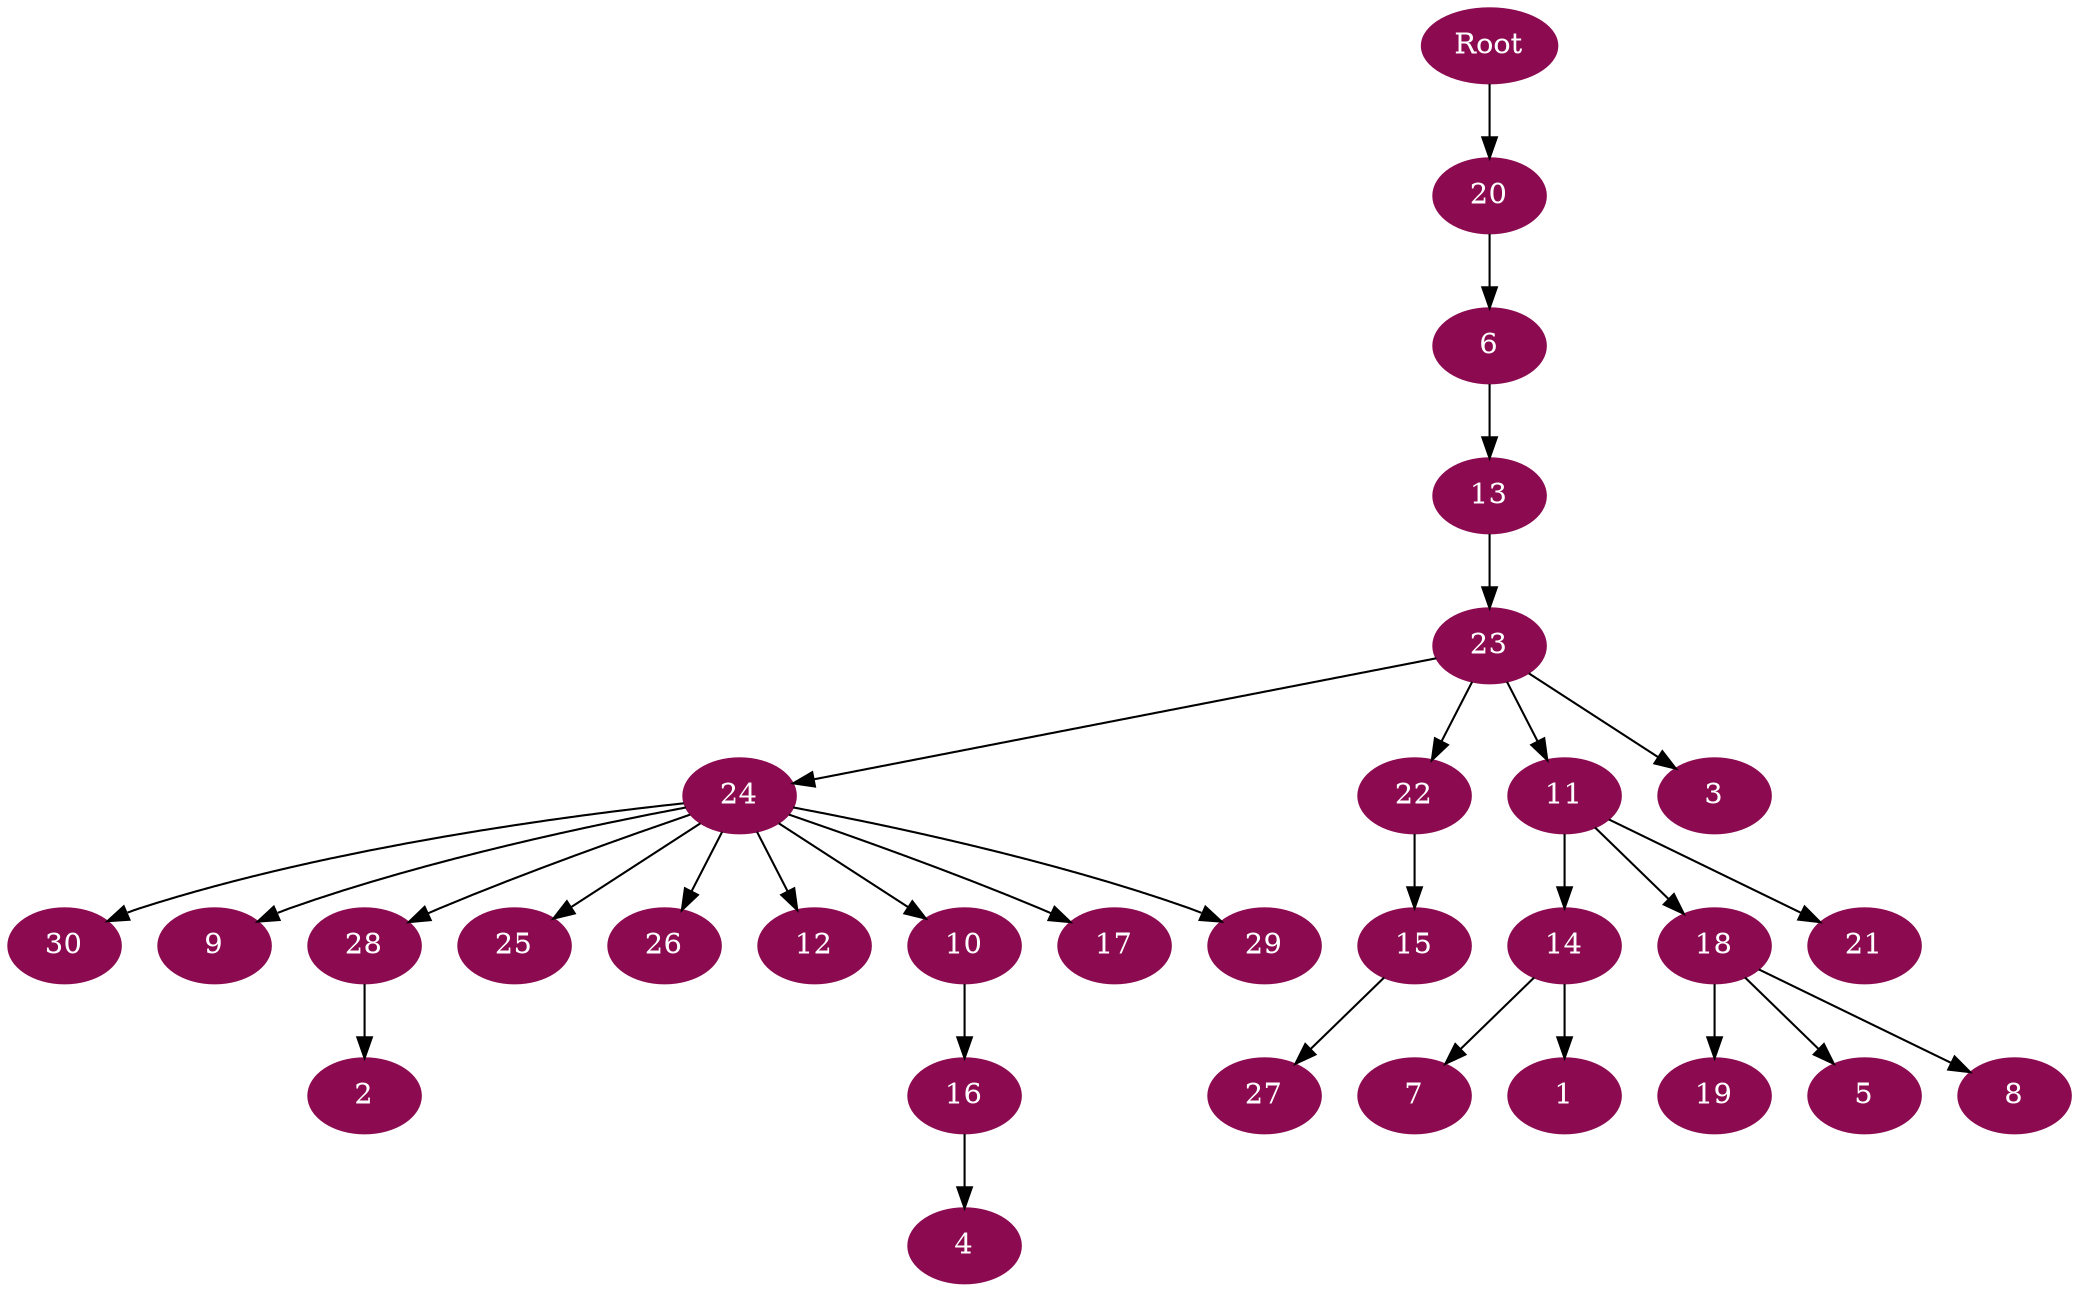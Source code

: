 digraph G {
node [color=deeppink4, style=filled, fontcolor=white];
Root -> 20;
20 -> 6;
6 -> 13;
13 -> 23;
23 -> 24;
24 -> 30;
24 -> 9;
24 -> 28;
28 -> 2;
24 -> 25;
24 -> 26;
24 -> 12;
24 -> 10;
10 -> 16;
16 -> 4;
24 -> 17;
24 -> 29;
23 -> 22;
22 -> 15;
15 -> 27;
23 -> 11;
11 -> 14;
14 -> 7;
14 -> 1;
11 -> 18;
18 -> 19;
18 -> 5;
18 -> 8;
11 -> 21;
23 -> 3;
}
